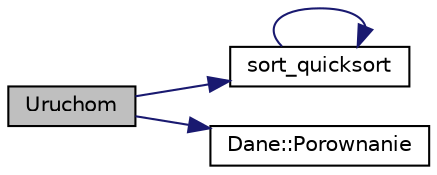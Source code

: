 digraph G
{
  edge [fontname="Helvetica",fontsize="10",labelfontname="Helvetica",labelfontsize="10"];
  node [fontname="Helvetica",fontsize="10",shape=record];
  rankdir="LR";
  Node1 [label="Uruchom",height=0.2,width=0.4,color="black", fillcolor="grey75", style="filled" fontcolor="black"];
  Node1 -> Node2 [color="midnightblue",fontsize="10",style="solid",fontname="Helvetica"];
  Node2 [label="sort_quicksort",height=0.2,width=0.4,color="black", fillcolor="white", style="filled",URL="$sortowanie_8hh.html#aaf191ef1d2eb007cd73c561968067c58",tooltip="Realizuje sortowanie sybkie."];
  Node2 -> Node2 [color="midnightblue",fontsize="10",style="solid",fontname="Helvetica"];
  Node1 -> Node3 [color="midnightblue",fontsize="10",style="solid",fontname="Helvetica"];
  Node3 [label="Dane::Porownanie",height=0.2,width=0.4,color="black", fillcolor="white", style="filled",URL="$class_dane.html#a83f86229196e9c4349433e18e89b2e3d",tooltip="Porownuje dwa obiekty klasy Dane."];
}
